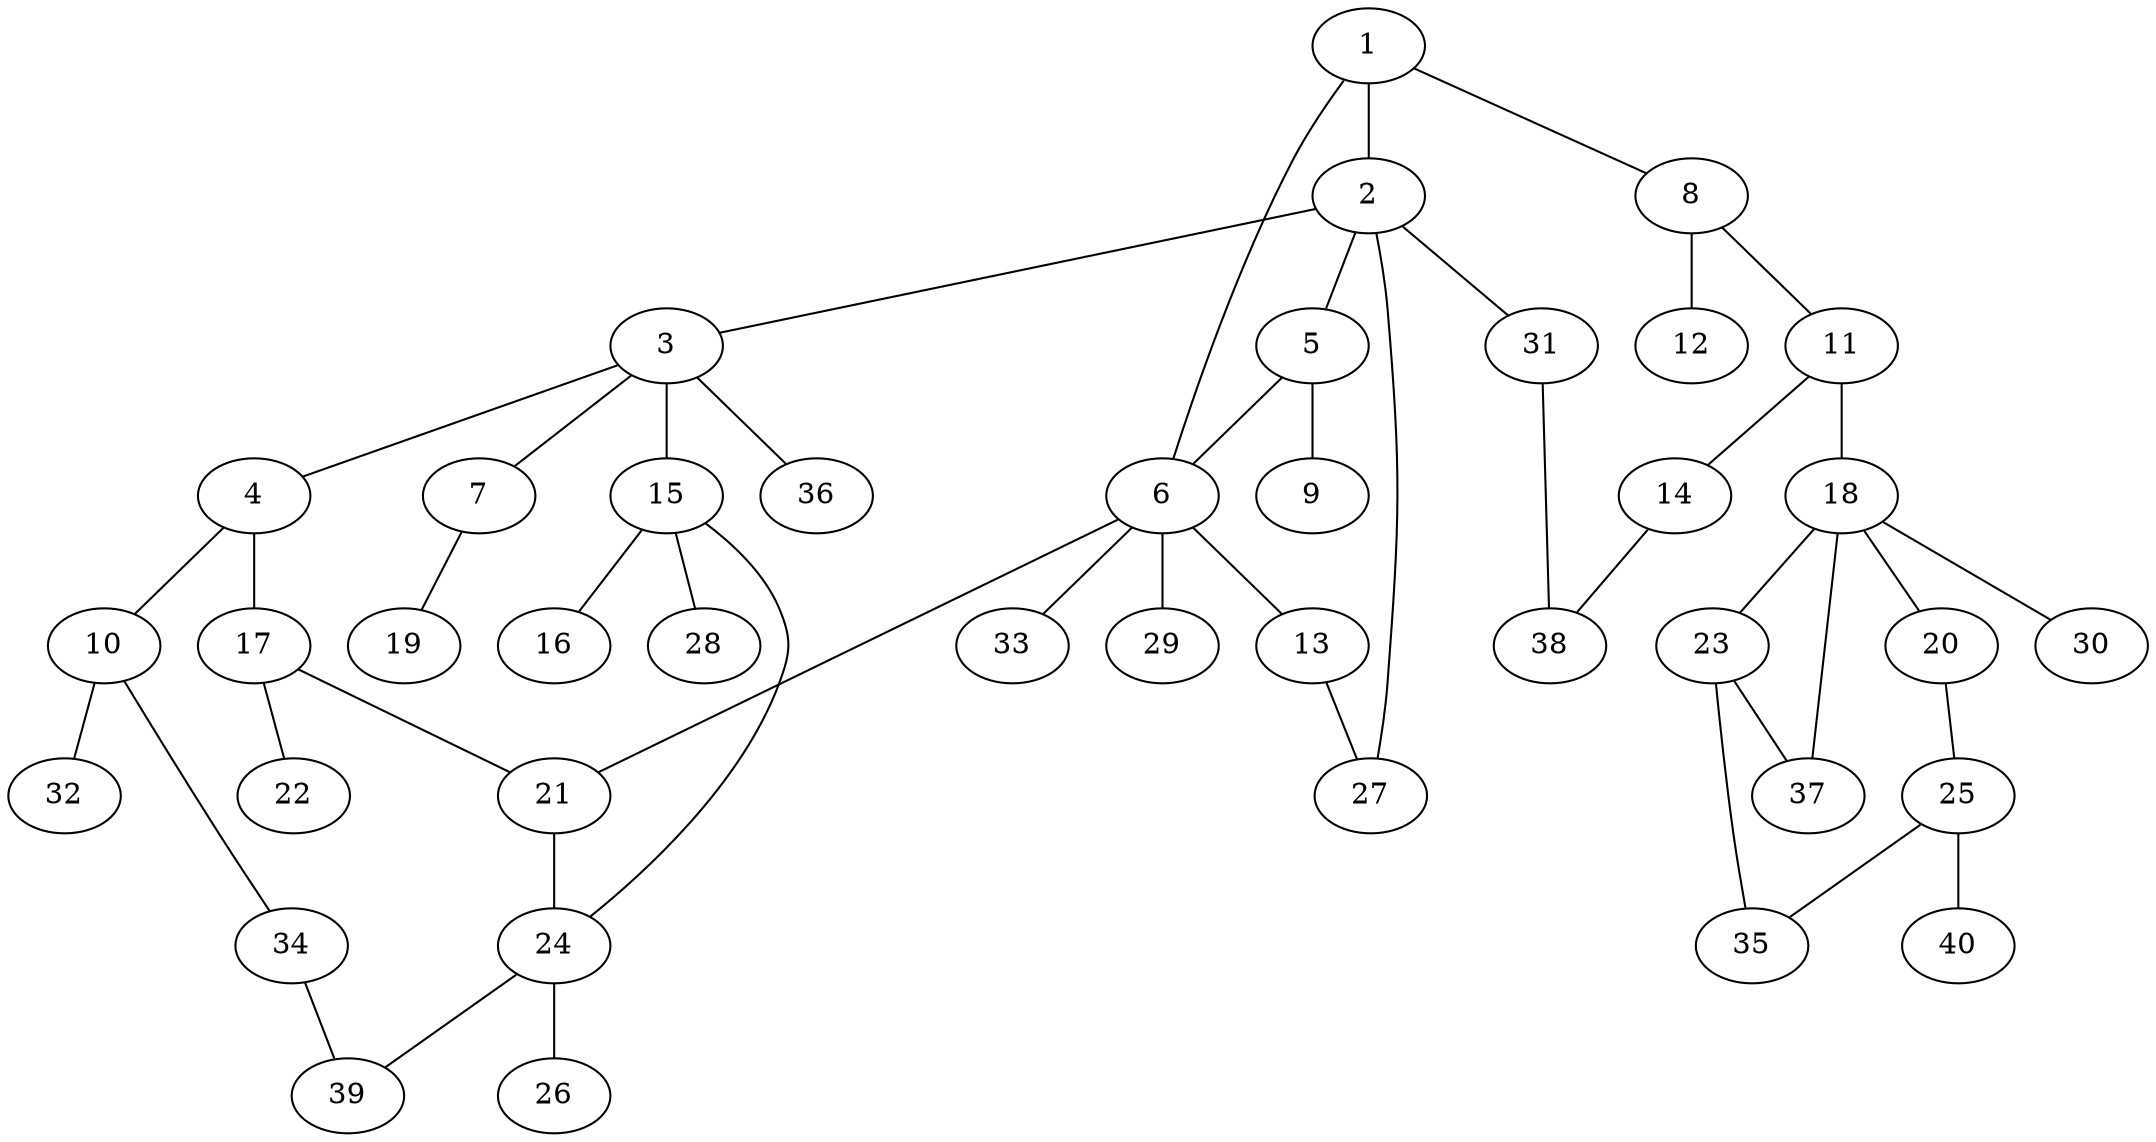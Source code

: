graph graphname {1--2
1--6
1--8
2--3
2--5
2--27
2--31
3--4
3--7
3--15
3--36
4--10
4--17
5--6
5--9
6--13
6--21
6--29
6--33
7--19
8--11
8--12
10--32
10--34
11--14
11--18
13--27
14--38
15--16
15--24
15--28
17--21
17--22
18--20
18--23
18--30
18--37
20--25
21--24
23--35
23--37
24--26
24--39
25--35
25--40
31--38
34--39
}